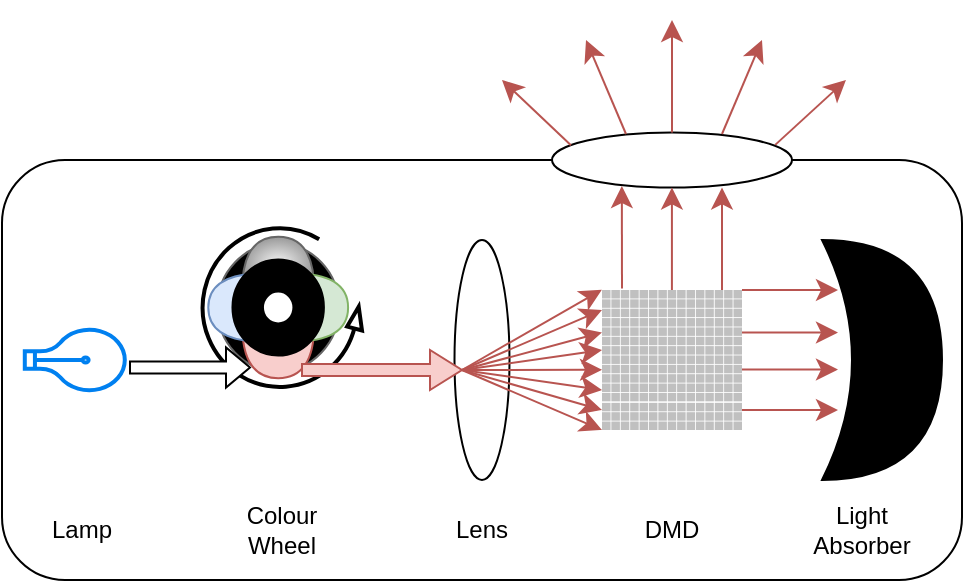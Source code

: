 <mxfile version="23.1.5" type="device">
  <diagram name="Page-1" id="7ckyVIcoCmXD5LLDwe86">
    <mxGraphModel dx="853" dy="554" grid="1" gridSize="10" guides="1" tooltips="1" connect="1" arrows="1" fold="1" page="1" pageScale="1" pageWidth="827" pageHeight="1169" math="0" shadow="0">
      <root>
        <mxCell id="0" />
        <mxCell id="1" parent="0" />
        <mxCell id="URmYxIS7b2s9HY18ItnS-73" value="" style="rounded=1;whiteSpace=wrap;html=1;fillColor=none;" vertex="1" parent="1">
          <mxGeometry x="40" y="280" width="480" height="210" as="geometry" />
        </mxCell>
        <mxCell id="URmYxIS7b2s9HY18ItnS-66" value="" style="group" vertex="1" connectable="0" parent="1">
          <mxGeometry x="140" y="313.75" width="80" height="80" as="geometry" />
        </mxCell>
        <mxCell id="URmYxIS7b2s9HY18ItnS-44" value="" style="ellipse;whiteSpace=wrap;html=1;fillColor=#000000;gradientColor=none;strokeColor=#666666;" vertex="1" parent="URmYxIS7b2s9HY18ItnS-66">
          <mxGeometry x="7.619" y="8" width="60.952" height="64" as="geometry" />
        </mxCell>
        <mxCell id="URmYxIS7b2s9HY18ItnS-56" value="" style="shape=xor;whiteSpace=wrap;html=1;rotation=90;fillColor=#f8cecc;strokeColor=#b85450;" vertex="1" parent="URmYxIS7b2s9HY18ItnS-66">
          <mxGeometry x="24.762" y="44" width="26.667" height="36" as="geometry" />
        </mxCell>
        <mxCell id="URmYxIS7b2s9HY18ItnS-60" value="" style="shape=xor;whiteSpace=wrap;html=1;rotation=90;flipV=1;flipH=1;fillColor=#f5f5f5;fontColor=#333333;strokeColor=#666666;gradientColor=#999999;gradientDirection=radial;" vertex="1" parent="URmYxIS7b2s9HY18ItnS-66">
          <mxGeometry x="24.762" width="26.667" height="36" as="geometry" />
        </mxCell>
        <mxCell id="URmYxIS7b2s9HY18ItnS-61" value="" style="shape=xor;whiteSpace=wrap;html=1;rotation=90;flipV=0;flipH=0;direction=south;fillColor=#dae8fc;strokeColor=#6c8ebf;" vertex="1" parent="URmYxIS7b2s9HY18ItnS-66">
          <mxGeometry y="26" width="34.286" height="28" as="geometry" />
        </mxCell>
        <mxCell id="URmYxIS7b2s9HY18ItnS-62" value="" style="shape=xor;whiteSpace=wrap;html=1;rotation=90;flipV=1;flipH=1;direction=south;fillColor=#d5e8d4;strokeColor=#82b366;" vertex="1" parent="URmYxIS7b2s9HY18ItnS-66">
          <mxGeometry x="41.905" y="26" width="34.286" height="28" as="geometry" />
        </mxCell>
        <mxCell id="URmYxIS7b2s9HY18ItnS-63" value="" style="ellipse;whiteSpace=wrap;html=1;fillStyle=solid;fillColor=#000000;" vertex="1" parent="URmYxIS7b2s9HY18ItnS-66">
          <mxGeometry x="15.238" y="16" width="45.714" height="48" as="geometry" />
        </mxCell>
        <mxCell id="URmYxIS7b2s9HY18ItnS-64" value="" style="ellipse;whiteSpace=wrap;html=1;fillStyle=auto;fillColor=#FFFFFF;" vertex="1" parent="URmYxIS7b2s9HY18ItnS-66">
          <mxGeometry x="30.476" y="32" width="15.238" height="16" as="geometry" />
        </mxCell>
        <mxCell id="URmYxIS7b2s9HY18ItnS-65" value="" style="verticalLabelPosition=bottom;html=1;verticalAlign=top;strokeWidth=2;shape=mxgraph.lean_mapping.physical_pull;pointerEvents=1;fillColor=#FFFFFF;" vertex="1" parent="URmYxIS7b2s9HY18ItnS-66">
          <mxGeometry width="80" height="80" as="geometry" />
        </mxCell>
        <mxCell id="URmYxIS7b2s9HY18ItnS-67" value="" style="html=1;verticalLabelPosition=bottom;align=center;labelBackgroundColor=#ffffff;verticalAlign=top;strokeWidth=2;strokeColor=#0080F0;shadow=0;dashed=0;shape=mxgraph.ios7.icons.lightbulb;rotation=90;" vertex="1" parent="1">
          <mxGeometry x="60" y="355" width="32.8" height="50" as="geometry" />
        </mxCell>
        <mxCell id="URmYxIS7b2s9HY18ItnS-68" value="" style="ellipse;whiteSpace=wrap;html=1;rotation=90;" vertex="1" parent="1">
          <mxGeometry x="220" y="366.25" width="120" height="27.5" as="geometry" />
        </mxCell>
        <mxCell id="URmYxIS7b2s9HY18ItnS-69" value="Lamp" style="text;html=1;align=center;verticalAlign=middle;whiteSpace=wrap;rounded=0;" vertex="1" parent="1">
          <mxGeometry x="50" y="450" width="60" height="30" as="geometry" />
        </mxCell>
        <mxCell id="URmYxIS7b2s9HY18ItnS-70" value="Colour&lt;br&gt;Wheel" style="text;html=1;align=center;verticalAlign=middle;whiteSpace=wrap;rounded=0;" vertex="1" parent="1">
          <mxGeometry x="150" y="450" width="60" height="30" as="geometry" />
        </mxCell>
        <mxCell id="URmYxIS7b2s9HY18ItnS-71" value="Lens" style="text;html=1;align=center;verticalAlign=middle;whiteSpace=wrap;rounded=0;" vertex="1" parent="1">
          <mxGeometry x="250" y="450" width="60" height="30" as="geometry" />
        </mxCell>
        <mxCell id="URmYxIS7b2s9HY18ItnS-72" value="" style="ellipse;whiteSpace=wrap;html=1;rotation=90;direction=south;" vertex="1" parent="1">
          <mxGeometry x="361.25" y="220" width="27.5" height="120" as="geometry" />
        </mxCell>
        <mxCell id="URmYxIS7b2s9HY18ItnS-74" value="DMD" style="text;html=1;align=center;verticalAlign=middle;whiteSpace=wrap;rounded=0;" vertex="1" parent="1">
          <mxGeometry x="345" y="450" width="60" height="30" as="geometry" />
        </mxCell>
        <mxCell id="URmYxIS7b2s9HY18ItnS-84" value="" style="group" vertex="1" connectable="0" parent="1">
          <mxGeometry x="340" y="345" width="70" height="70" as="geometry" />
        </mxCell>
        <mxCell id="URmYxIS7b2s9HY18ItnS-10" value="" style="group" vertex="1" connectable="0" parent="URmYxIS7b2s9HY18ItnS-84">
          <mxGeometry width="70" height="13.578" as="geometry" />
        </mxCell>
        <mxCell id="URmYxIS7b2s9HY18ItnS-5" value="" style="group" vertex="1" connectable="0" parent="URmYxIS7b2s9HY18ItnS-10">
          <mxGeometry width="27.727" height="13.578" as="geometry" />
        </mxCell>
        <mxCell id="URmYxIS7b2s9HY18ItnS-1" value="" style="html=1;verticalLabelPosition=bottom;labelBackgroundColor=#ffffff;verticalAlign=top;shadow=0;dashed=0;strokeWidth=1;shape=mxgraph.ios7ui.iconGrid;fillColor=#c0c0c0;gridSize=3,3;" vertex="1" parent="URmYxIS7b2s9HY18ItnS-5">
          <mxGeometry width="13.636" height="13.578" as="geometry" />
        </mxCell>
        <mxCell id="URmYxIS7b2s9HY18ItnS-2" value="" style="html=1;verticalLabelPosition=bottom;labelBackgroundColor=#ffffff;verticalAlign=top;shadow=0;dashed=0;strokeWidth=1;shape=mxgraph.ios7ui.iconGrid;fillColor=#c0c0c0;gridSize=3,3;" vertex="1" parent="URmYxIS7b2s9HY18ItnS-5">
          <mxGeometry x="14.091" width="13.636" height="13.578" as="geometry" />
        </mxCell>
        <mxCell id="URmYxIS7b2s9HY18ItnS-6" value="" style="group" vertex="1" connectable="0" parent="URmYxIS7b2s9HY18ItnS-10">
          <mxGeometry x="28.182" width="27.727" height="13.578" as="geometry" />
        </mxCell>
        <mxCell id="URmYxIS7b2s9HY18ItnS-3" value="" style="html=1;verticalLabelPosition=bottom;labelBackgroundColor=#ffffff;verticalAlign=top;shadow=0;dashed=0;strokeWidth=1;shape=mxgraph.ios7ui.iconGrid;fillColor=#c0c0c0;gridSize=3,3;" vertex="1" parent="URmYxIS7b2s9HY18ItnS-6">
          <mxGeometry width="13.636" height="13.578" as="geometry" />
        </mxCell>
        <mxCell id="URmYxIS7b2s9HY18ItnS-4" value="" style="html=1;verticalLabelPosition=bottom;labelBackgroundColor=#ffffff;verticalAlign=top;shadow=0;dashed=0;strokeWidth=1;shape=mxgraph.ios7ui.iconGrid;fillColor=#c0c0c0;gridSize=3,3;" vertex="1" parent="URmYxIS7b2s9HY18ItnS-6">
          <mxGeometry x="14.091" width="13.636" height="13.578" as="geometry" />
        </mxCell>
        <mxCell id="URmYxIS7b2s9HY18ItnS-8" value="" style="html=1;verticalLabelPosition=bottom;labelBackgroundColor=#ffffff;verticalAlign=top;shadow=0;dashed=0;strokeWidth=1;shape=mxgraph.ios7ui.iconGrid;fillColor=#c0c0c0;gridSize=3,3;" vertex="1" parent="URmYxIS7b2s9HY18ItnS-10">
          <mxGeometry x="56.364" width="13.636" height="13.578" as="geometry" />
        </mxCell>
        <mxCell id="URmYxIS7b2s9HY18ItnS-11" value="" style="group" vertex="1" connectable="0" parent="URmYxIS7b2s9HY18ItnS-84">
          <mxGeometry y="14.03" width="70" height="13.578" as="geometry" />
        </mxCell>
        <mxCell id="URmYxIS7b2s9HY18ItnS-12" value="" style="group" vertex="1" connectable="0" parent="URmYxIS7b2s9HY18ItnS-11">
          <mxGeometry width="27.727" height="13.578" as="geometry" />
        </mxCell>
        <mxCell id="URmYxIS7b2s9HY18ItnS-13" value="" style="html=1;verticalLabelPosition=bottom;labelBackgroundColor=#ffffff;verticalAlign=top;shadow=0;dashed=0;strokeWidth=1;shape=mxgraph.ios7ui.iconGrid;fillColor=#c0c0c0;gridSize=3,3;" vertex="1" parent="URmYxIS7b2s9HY18ItnS-12">
          <mxGeometry width="13.636" height="13.578" as="geometry" />
        </mxCell>
        <mxCell id="URmYxIS7b2s9HY18ItnS-14" value="" style="html=1;verticalLabelPosition=bottom;labelBackgroundColor=#ffffff;verticalAlign=top;shadow=0;dashed=0;strokeWidth=1;shape=mxgraph.ios7ui.iconGrid;fillColor=#c0c0c0;gridSize=3,3;" vertex="1" parent="URmYxIS7b2s9HY18ItnS-12">
          <mxGeometry x="14.091" width="13.636" height="13.578" as="geometry" />
        </mxCell>
        <mxCell id="URmYxIS7b2s9HY18ItnS-15" value="" style="group" vertex="1" connectable="0" parent="URmYxIS7b2s9HY18ItnS-11">
          <mxGeometry x="28.182" width="27.727" height="13.578" as="geometry" />
        </mxCell>
        <mxCell id="URmYxIS7b2s9HY18ItnS-16" value="" style="html=1;verticalLabelPosition=bottom;labelBackgroundColor=#ffffff;verticalAlign=top;shadow=0;dashed=0;strokeWidth=1;shape=mxgraph.ios7ui.iconGrid;fillColor=#c0c0c0;gridSize=3,3;" vertex="1" parent="URmYxIS7b2s9HY18ItnS-15">
          <mxGeometry width="13.636" height="13.578" as="geometry" />
        </mxCell>
        <mxCell id="URmYxIS7b2s9HY18ItnS-17" value="" style="html=1;verticalLabelPosition=bottom;labelBackgroundColor=#ffffff;verticalAlign=top;shadow=0;dashed=0;strokeWidth=1;shape=mxgraph.ios7ui.iconGrid;fillColor=#c0c0c0;gridSize=3,3;" vertex="1" parent="URmYxIS7b2s9HY18ItnS-15">
          <mxGeometry x="14.091" width="13.636" height="13.578" as="geometry" />
        </mxCell>
        <mxCell id="URmYxIS7b2s9HY18ItnS-18" value="" style="html=1;verticalLabelPosition=bottom;labelBackgroundColor=#ffffff;verticalAlign=top;shadow=0;dashed=0;strokeWidth=1;shape=mxgraph.ios7ui.iconGrid;fillColor=#c0c0c0;gridSize=3,3;" vertex="1" parent="URmYxIS7b2s9HY18ItnS-11">
          <mxGeometry x="56.364" width="13.636" height="13.578" as="geometry" />
        </mxCell>
        <mxCell id="URmYxIS7b2s9HY18ItnS-19" value="" style="group" vertex="1" connectable="0" parent="URmYxIS7b2s9HY18ItnS-84">
          <mxGeometry y="28.06" width="70" height="13.578" as="geometry" />
        </mxCell>
        <mxCell id="URmYxIS7b2s9HY18ItnS-20" value="" style="group" vertex="1" connectable="0" parent="URmYxIS7b2s9HY18ItnS-19">
          <mxGeometry width="27.727" height="13.578" as="geometry" />
        </mxCell>
        <mxCell id="URmYxIS7b2s9HY18ItnS-21" value="" style="html=1;verticalLabelPosition=bottom;labelBackgroundColor=#ffffff;verticalAlign=top;shadow=0;dashed=0;strokeWidth=1;shape=mxgraph.ios7ui.iconGrid;fillColor=#c0c0c0;gridSize=3,3;" vertex="1" parent="URmYxIS7b2s9HY18ItnS-20">
          <mxGeometry width="13.636" height="13.578" as="geometry" />
        </mxCell>
        <mxCell id="URmYxIS7b2s9HY18ItnS-22" value="" style="html=1;verticalLabelPosition=bottom;labelBackgroundColor=#ffffff;verticalAlign=top;shadow=0;dashed=0;strokeWidth=1;shape=mxgraph.ios7ui.iconGrid;fillColor=#c0c0c0;gridSize=3,3;" vertex="1" parent="URmYxIS7b2s9HY18ItnS-20">
          <mxGeometry x="14.091" width="13.636" height="13.578" as="geometry" />
        </mxCell>
        <mxCell id="URmYxIS7b2s9HY18ItnS-23" value="" style="group" vertex="1" connectable="0" parent="URmYxIS7b2s9HY18ItnS-19">
          <mxGeometry x="28.182" width="27.727" height="13.578" as="geometry" />
        </mxCell>
        <mxCell id="URmYxIS7b2s9HY18ItnS-24" value="" style="html=1;verticalLabelPosition=bottom;labelBackgroundColor=#ffffff;verticalAlign=top;shadow=0;dashed=0;strokeWidth=1;shape=mxgraph.ios7ui.iconGrid;fillColor=#c0c0c0;gridSize=3,3;" vertex="1" parent="URmYxIS7b2s9HY18ItnS-23">
          <mxGeometry width="13.636" height="13.578" as="geometry" />
        </mxCell>
        <mxCell id="URmYxIS7b2s9HY18ItnS-25" value="" style="html=1;verticalLabelPosition=bottom;labelBackgroundColor=#ffffff;verticalAlign=top;shadow=0;dashed=0;strokeWidth=1;shape=mxgraph.ios7ui.iconGrid;fillColor=#c0c0c0;gridSize=3,3;" vertex="1" parent="URmYxIS7b2s9HY18ItnS-23">
          <mxGeometry x="14.091" width="13.636" height="13.578" as="geometry" />
        </mxCell>
        <mxCell id="URmYxIS7b2s9HY18ItnS-26" value="" style="html=1;verticalLabelPosition=bottom;labelBackgroundColor=#ffffff;verticalAlign=top;shadow=0;dashed=0;strokeWidth=1;shape=mxgraph.ios7ui.iconGrid;fillColor=#c0c0c0;gridSize=3,3;" vertex="1" parent="URmYxIS7b2s9HY18ItnS-19">
          <mxGeometry x="56.364" width="13.636" height="13.578" as="geometry" />
        </mxCell>
        <mxCell id="URmYxIS7b2s9HY18ItnS-27" value="" style="group" vertex="1" connectable="0" parent="URmYxIS7b2s9HY18ItnS-84">
          <mxGeometry y="42.091" width="70" height="13.578" as="geometry" />
        </mxCell>
        <mxCell id="URmYxIS7b2s9HY18ItnS-28" value="" style="group" vertex="1" connectable="0" parent="URmYxIS7b2s9HY18ItnS-27">
          <mxGeometry width="27.727" height="13.578" as="geometry" />
        </mxCell>
        <mxCell id="URmYxIS7b2s9HY18ItnS-29" value="" style="html=1;verticalLabelPosition=bottom;labelBackgroundColor=#ffffff;verticalAlign=top;shadow=0;dashed=0;strokeWidth=1;shape=mxgraph.ios7ui.iconGrid;fillColor=#c0c0c0;gridSize=3,3;" vertex="1" parent="URmYxIS7b2s9HY18ItnS-28">
          <mxGeometry width="13.636" height="13.578" as="geometry" />
        </mxCell>
        <mxCell id="URmYxIS7b2s9HY18ItnS-30" value="" style="html=1;verticalLabelPosition=bottom;labelBackgroundColor=#ffffff;verticalAlign=top;shadow=0;dashed=0;strokeWidth=1;shape=mxgraph.ios7ui.iconGrid;fillColor=#c0c0c0;gridSize=3,3;" vertex="1" parent="URmYxIS7b2s9HY18ItnS-28">
          <mxGeometry x="14.091" width="13.636" height="13.578" as="geometry" />
        </mxCell>
        <mxCell id="URmYxIS7b2s9HY18ItnS-31" value="" style="group" vertex="1" connectable="0" parent="URmYxIS7b2s9HY18ItnS-27">
          <mxGeometry x="28.182" width="27.727" height="13.578" as="geometry" />
        </mxCell>
        <mxCell id="URmYxIS7b2s9HY18ItnS-32" value="" style="html=1;verticalLabelPosition=bottom;labelBackgroundColor=#ffffff;verticalAlign=top;shadow=0;dashed=0;strokeWidth=1;shape=mxgraph.ios7ui.iconGrid;fillColor=#c0c0c0;gridSize=3,3;" vertex="1" parent="URmYxIS7b2s9HY18ItnS-31">
          <mxGeometry width="13.636" height="13.578" as="geometry" />
        </mxCell>
        <mxCell id="URmYxIS7b2s9HY18ItnS-33" value="" style="html=1;verticalLabelPosition=bottom;labelBackgroundColor=#ffffff;verticalAlign=top;shadow=0;dashed=0;strokeWidth=1;shape=mxgraph.ios7ui.iconGrid;fillColor=#c0c0c0;gridSize=3,3;" vertex="1" parent="URmYxIS7b2s9HY18ItnS-31">
          <mxGeometry x="14.091" width="13.636" height="13.578" as="geometry" />
        </mxCell>
        <mxCell id="URmYxIS7b2s9HY18ItnS-34" value="" style="html=1;verticalLabelPosition=bottom;labelBackgroundColor=#ffffff;verticalAlign=top;shadow=0;dashed=0;strokeWidth=1;shape=mxgraph.ios7ui.iconGrid;fillColor=#c0c0c0;gridSize=3,3;" vertex="1" parent="URmYxIS7b2s9HY18ItnS-27">
          <mxGeometry x="56.364" width="13.636" height="13.578" as="geometry" />
        </mxCell>
        <mxCell id="URmYxIS7b2s9HY18ItnS-76" value="" style="group" vertex="1" connectable="0" parent="URmYxIS7b2s9HY18ItnS-84">
          <mxGeometry y="56.422" width="70" height="13.578" as="geometry" />
        </mxCell>
        <mxCell id="URmYxIS7b2s9HY18ItnS-77" value="" style="group" vertex="1" connectable="0" parent="URmYxIS7b2s9HY18ItnS-76">
          <mxGeometry width="27.727" height="13.578" as="geometry" />
        </mxCell>
        <mxCell id="URmYxIS7b2s9HY18ItnS-78" value="" style="html=1;verticalLabelPosition=bottom;labelBackgroundColor=#ffffff;verticalAlign=top;shadow=0;dashed=0;strokeWidth=1;shape=mxgraph.ios7ui.iconGrid;fillColor=#c0c0c0;gridSize=3,3;" vertex="1" parent="URmYxIS7b2s9HY18ItnS-77">
          <mxGeometry width="13.636" height="13.578" as="geometry" />
        </mxCell>
        <mxCell id="URmYxIS7b2s9HY18ItnS-79" value="" style="html=1;verticalLabelPosition=bottom;labelBackgroundColor=#ffffff;verticalAlign=top;shadow=0;dashed=0;strokeWidth=1;shape=mxgraph.ios7ui.iconGrid;fillColor=#c0c0c0;gridSize=3,3;" vertex="1" parent="URmYxIS7b2s9HY18ItnS-77">
          <mxGeometry x="14.091" width="13.636" height="13.578" as="geometry" />
        </mxCell>
        <mxCell id="URmYxIS7b2s9HY18ItnS-80" value="" style="group" vertex="1" connectable="0" parent="URmYxIS7b2s9HY18ItnS-76">
          <mxGeometry x="28.182" width="27.727" height="13.578" as="geometry" />
        </mxCell>
        <mxCell id="URmYxIS7b2s9HY18ItnS-81" value="" style="html=1;verticalLabelPosition=bottom;labelBackgroundColor=#ffffff;verticalAlign=top;shadow=0;dashed=0;strokeWidth=1;shape=mxgraph.ios7ui.iconGrid;fillColor=#c0c0c0;gridSize=3,3;" vertex="1" parent="URmYxIS7b2s9HY18ItnS-80">
          <mxGeometry width="13.636" height="13.578" as="geometry" />
        </mxCell>
        <mxCell id="URmYxIS7b2s9HY18ItnS-82" value="" style="html=1;verticalLabelPosition=bottom;labelBackgroundColor=#ffffff;verticalAlign=top;shadow=0;dashed=0;strokeWidth=1;shape=mxgraph.ios7ui.iconGrid;fillColor=#c0c0c0;gridSize=3,3;" vertex="1" parent="URmYxIS7b2s9HY18ItnS-80">
          <mxGeometry x="14.091" width="13.636" height="13.578" as="geometry" />
        </mxCell>
        <mxCell id="URmYxIS7b2s9HY18ItnS-83" value="" style="html=1;verticalLabelPosition=bottom;labelBackgroundColor=#ffffff;verticalAlign=top;shadow=0;dashed=0;strokeWidth=1;shape=mxgraph.ios7ui.iconGrid;fillColor=#c0c0c0;gridSize=3,3;" vertex="1" parent="URmYxIS7b2s9HY18ItnS-76">
          <mxGeometry x="56.364" width="13.636" height="13.578" as="geometry" />
        </mxCell>
        <mxCell id="URmYxIS7b2s9HY18ItnS-89" value="" style="shape=singleArrow;whiteSpace=wrap;html=1;" vertex="1" parent="1">
          <mxGeometry x="104" y="373.75" width="60" height="20" as="geometry" />
        </mxCell>
        <mxCell id="URmYxIS7b2s9HY18ItnS-90" value="" style="shape=singleArrow;whiteSpace=wrap;html=1;fillColor=#f8cecc;strokeColor=#b85450;" vertex="1" parent="1">
          <mxGeometry x="190" y="375" width="80" height="20" as="geometry" />
        </mxCell>
        <mxCell id="URmYxIS7b2s9HY18ItnS-91" value="" style="elbow=horizontal;endArrow=classic;html=1;rounded=0;endSize=8;startSize=8;exitX=1;exitY=0.5;exitDx=0;exitDy=0;entryX=-0.007;entryY=-0.007;entryDx=0;entryDy=0;entryPerimeter=0;exitPerimeter=0;fillColor=#f8cecc;strokeColor=#b85450;" edge="1" parent="1" source="URmYxIS7b2s9HY18ItnS-90" target="URmYxIS7b2s9HY18ItnS-1">
          <mxGeometry width="50" height="50" relative="1" as="geometry">
            <mxPoint x="300" y="378.75" as="sourcePoint" />
            <mxPoint x="330" y="330" as="targetPoint" />
          </mxGeometry>
        </mxCell>
        <mxCell id="URmYxIS7b2s9HY18ItnS-93" value="" style="elbow=horizontal;endArrow=classic;html=1;rounded=0;endSize=8;startSize=8;exitX=1;exitY=0.5;exitDx=0;exitDy=0;entryX=-0.007;entryY=-0.007;entryDx=0;entryDy=0;entryPerimeter=0;exitPerimeter=0;fillColor=#f8cecc;strokeColor=#b85450;" edge="1" parent="1" source="URmYxIS7b2s9HY18ItnS-90">
          <mxGeometry width="50" height="50" relative="1" as="geometry">
            <mxPoint x="292" y="355" as="sourcePoint" />
            <mxPoint x="340" y="355" as="targetPoint" />
          </mxGeometry>
        </mxCell>
        <mxCell id="URmYxIS7b2s9HY18ItnS-94" value="" style="elbow=horizontal;endArrow=classic;html=1;rounded=0;endSize=8;startSize=8;exitX=1;exitY=0.5;exitDx=0;exitDy=0;entryX=-0.007;entryY=-0.007;entryDx=0;entryDy=0;entryPerimeter=0;exitPerimeter=0;fillColor=#f8cecc;strokeColor=#b85450;" edge="1" parent="1" source="URmYxIS7b2s9HY18ItnS-90">
          <mxGeometry width="50" height="50" relative="1" as="geometry">
            <mxPoint x="292" y="366.25" as="sourcePoint" />
            <mxPoint x="340" y="366.25" as="targetPoint" />
          </mxGeometry>
        </mxCell>
        <mxCell id="URmYxIS7b2s9HY18ItnS-95" value="" style="elbow=horizontal;endArrow=classic;html=1;rounded=0;endSize=8;startSize=8;entryX=-0.007;entryY=-0.007;entryDx=0;entryDy=0;entryPerimeter=0;fillColor=#f8cecc;strokeColor=#b85450;exitX=1;exitY=0.5;exitDx=0;exitDy=0;exitPerimeter=0;" edge="1" parent="1" source="URmYxIS7b2s9HY18ItnS-90">
          <mxGeometry width="50" height="50" relative="1" as="geometry">
            <mxPoint x="292" y="375" as="sourcePoint" />
            <mxPoint x="340" y="375" as="targetPoint" />
          </mxGeometry>
        </mxCell>
        <mxCell id="URmYxIS7b2s9HY18ItnS-96" value="" style="elbow=horizontal;endArrow=classic;html=1;rounded=0;endSize=8;startSize=8;exitX=1;exitY=0.5;exitDx=0;exitDy=0;entryX=-0.007;entryY=-0.007;entryDx=0;entryDy=0;entryPerimeter=0;exitPerimeter=0;fillColor=#f8cecc;strokeColor=#b85450;" edge="1" parent="1" source="URmYxIS7b2s9HY18ItnS-90">
          <mxGeometry width="50" height="50" relative="1" as="geometry">
            <mxPoint x="292" y="384.89" as="sourcePoint" />
            <mxPoint x="340" y="384.89" as="targetPoint" />
          </mxGeometry>
        </mxCell>
        <mxCell id="URmYxIS7b2s9HY18ItnS-97" value="" style="elbow=horizontal;endArrow=classic;html=1;rounded=0;endSize=8;startSize=8;exitX=1;exitY=0.5;exitDx=0;exitDy=0;entryX=-0.007;entryY=-0.007;entryDx=0;entryDy=0;entryPerimeter=0;exitPerimeter=0;fillColor=#f8cecc;strokeColor=#b85450;" edge="1" parent="1" source="URmYxIS7b2s9HY18ItnS-90">
          <mxGeometry width="50" height="50" relative="1" as="geometry">
            <mxPoint x="292" y="395" as="sourcePoint" />
            <mxPoint x="340" y="395" as="targetPoint" />
          </mxGeometry>
        </mxCell>
        <mxCell id="URmYxIS7b2s9HY18ItnS-98" value="" style="elbow=horizontal;endArrow=classic;html=1;rounded=0;endSize=8;startSize=8;exitX=1;exitY=0.5;exitDx=0;exitDy=0;entryX=-0.007;entryY=-0.007;entryDx=0;entryDy=0;entryPerimeter=0;exitPerimeter=0;fillColor=#f8cecc;strokeColor=#b85450;" edge="1" parent="1" source="URmYxIS7b2s9HY18ItnS-90">
          <mxGeometry width="50" height="50" relative="1" as="geometry">
            <mxPoint x="292" y="405" as="sourcePoint" />
            <mxPoint x="340" y="405" as="targetPoint" />
          </mxGeometry>
        </mxCell>
        <mxCell id="URmYxIS7b2s9HY18ItnS-99" value="" style="elbow=horizontal;endArrow=classic;html=1;rounded=0;endSize=8;startSize=8;exitX=1;exitY=0.5;exitDx=0;exitDy=0;entryX=-0.007;entryY=-0.007;entryDx=0;entryDy=0;entryPerimeter=0;exitPerimeter=0;fillColor=#f8cecc;strokeColor=#b85450;" edge="1" parent="1" source="URmYxIS7b2s9HY18ItnS-90">
          <mxGeometry width="50" height="50" relative="1" as="geometry">
            <mxPoint x="292" y="415" as="sourcePoint" />
            <mxPoint x="340" y="415" as="targetPoint" />
          </mxGeometry>
        </mxCell>
        <mxCell id="URmYxIS7b2s9HY18ItnS-100" value="" style="shape=xor;whiteSpace=wrap;html=1;fillColor=#000000;" vertex="1" parent="1">
          <mxGeometry x="450" y="320" width="60" height="120" as="geometry" />
        </mxCell>
        <mxCell id="URmYxIS7b2s9HY18ItnS-101" value="" style="elbow=horizontal;endArrow=classic;html=1;rounded=0;endSize=8;startSize=8;exitX=0.206;exitY=0.074;exitDx=0;exitDy=0;entryX=-0.007;entryY=-0.007;entryDx=0;entryDy=0;entryPerimeter=0;exitPerimeter=0;fillColor=#f8cecc;strokeColor=#b85450;" edge="1" parent="1">
          <mxGeometry width="50" height="50" relative="1" as="geometry">
            <mxPoint x="410" y="345" as="sourcePoint" />
            <mxPoint x="458" y="345" as="targetPoint" />
          </mxGeometry>
        </mxCell>
        <mxCell id="URmYxIS7b2s9HY18ItnS-102" value="" style="elbow=horizontal;endArrow=classic;html=1;rounded=0;endSize=8;startSize=8;exitX=0.206;exitY=0.074;exitDx=0;exitDy=0;entryX=-0.007;entryY=-0.007;entryDx=0;entryDy=0;entryPerimeter=0;exitPerimeter=0;fillColor=#f8cecc;strokeColor=#b85450;" edge="1" parent="1">
          <mxGeometry width="50" height="50" relative="1" as="geometry">
            <mxPoint x="410" y="366.25" as="sourcePoint" />
            <mxPoint x="458" y="366.25" as="targetPoint" />
          </mxGeometry>
        </mxCell>
        <mxCell id="URmYxIS7b2s9HY18ItnS-103" value="" style="elbow=horizontal;endArrow=classic;html=1;rounded=0;endSize=8;startSize=8;exitX=0.206;exitY=0.074;exitDx=0;exitDy=0;entryX=-0.007;entryY=-0.007;entryDx=0;entryDy=0;entryPerimeter=0;exitPerimeter=0;fillColor=#f8cecc;strokeColor=#b85450;" edge="1" parent="1">
          <mxGeometry width="50" height="50" relative="1" as="geometry">
            <mxPoint x="410" y="384.77" as="sourcePoint" />
            <mxPoint x="458" y="384.77" as="targetPoint" />
          </mxGeometry>
        </mxCell>
        <mxCell id="URmYxIS7b2s9HY18ItnS-104" value="" style="elbow=horizontal;endArrow=classic;html=1;rounded=0;endSize=8;startSize=8;exitX=0.206;exitY=0.074;exitDx=0;exitDy=0;entryX=-0.007;entryY=-0.007;entryDx=0;entryDy=0;entryPerimeter=0;exitPerimeter=0;fillColor=#f8cecc;strokeColor=#b85450;" edge="1" parent="1">
          <mxGeometry width="50" height="50" relative="1" as="geometry">
            <mxPoint x="410" y="405" as="sourcePoint" />
            <mxPoint x="458" y="405" as="targetPoint" />
          </mxGeometry>
        </mxCell>
        <mxCell id="URmYxIS7b2s9HY18ItnS-109" value="" style="elbow=horizontal;endArrow=classic;html=1;rounded=0;endSize=8;startSize=8;exitX=0.313;exitY=-0.054;exitDx=0;exitDy=0;entryX=0.709;entryY=0.027;entryDx=0;entryDy=0;entryPerimeter=0;exitPerimeter=0;fillColor=#f8cecc;strokeColor=#b85450;" edge="1" parent="1" target="URmYxIS7b2s9HY18ItnS-72">
          <mxGeometry width="50" height="50" relative="1" as="geometry">
            <mxPoint x="349.998" y="344.267" as="sourcePoint" />
            <mxPoint x="383.73" y="320" as="targetPoint" />
          </mxGeometry>
        </mxCell>
        <mxCell id="URmYxIS7b2s9HY18ItnS-113" value="" style="elbow=horizontal;endArrow=classic;html=1;rounded=0;endSize=8;startSize=8;exitX=0.313;exitY=-0.054;exitDx=0;exitDy=0;entryX=0.709;entryY=0.027;entryDx=0;entryDy=0;entryPerimeter=0;exitPerimeter=0;fillColor=#f8cecc;strokeColor=#b85450;" edge="1" parent="1">
          <mxGeometry width="50" height="50" relative="1" as="geometry">
            <mxPoint x="374.958" y="344.997" as="sourcePoint" />
            <mxPoint x="374.96" y="293.73" as="targetPoint" />
          </mxGeometry>
        </mxCell>
        <mxCell id="URmYxIS7b2s9HY18ItnS-114" value="" style="elbow=horizontal;endArrow=classic;html=1;rounded=0;endSize=8;startSize=8;exitX=0.313;exitY=-0.054;exitDx=0;exitDy=0;entryX=0.709;entryY=0.027;entryDx=0;entryDy=0;entryPerimeter=0;exitPerimeter=0;fillColor=#f8cecc;strokeColor=#b85450;" edge="1" parent="1">
          <mxGeometry width="50" height="50" relative="1" as="geometry">
            <mxPoint x="399.998" y="344.997" as="sourcePoint" />
            <mxPoint x="400" y="293.73" as="targetPoint" />
          </mxGeometry>
        </mxCell>
        <mxCell id="URmYxIS7b2s9HY18ItnS-124" value="" style="elbow=horizontal;endArrow=classic;html=1;rounded=0;endSize=8;startSize=8;fillColor=#f8cecc;strokeColor=#b85450;exitX=0.5;exitY=1;exitDx=0;exitDy=0;" edge="1" parent="1" source="URmYxIS7b2s9HY18ItnS-72">
          <mxGeometry width="50" height="50" relative="1" as="geometry">
            <mxPoint x="388.75" y="247" as="sourcePoint" />
            <mxPoint x="375" y="210" as="targetPoint" />
          </mxGeometry>
        </mxCell>
        <mxCell id="URmYxIS7b2s9HY18ItnS-128" value="Light&lt;br&gt;Absorber" style="text;html=1;align=center;verticalAlign=middle;whiteSpace=wrap;rounded=0;" vertex="1" parent="1">
          <mxGeometry x="440" y="450" width="60" height="30" as="geometry" />
        </mxCell>
        <mxCell id="URmYxIS7b2s9HY18ItnS-129" value="" style="group" vertex="1" connectable="0" parent="1">
          <mxGeometry x="400" y="220" width="62" height="47" as="geometry" />
        </mxCell>
        <mxCell id="URmYxIS7b2s9HY18ItnS-125" value="" style="elbow=horizontal;endArrow=classic;html=1;rounded=0;endSize=8;startSize=8;fillColor=#f8cecc;strokeColor=#b85450;exitX=0.07;exitY=0.775;exitDx=0;exitDy=0;exitPerimeter=0;" edge="1" parent="URmYxIS7b2s9HY18ItnS-129" source="URmYxIS7b2s9HY18ItnS-72">
          <mxGeometry width="50" height="50" relative="1" as="geometry">
            <mxPoint x="30" y="50" as="sourcePoint" />
            <mxPoint x="62" y="20" as="targetPoint" />
          </mxGeometry>
        </mxCell>
        <mxCell id="URmYxIS7b2s9HY18ItnS-126" value="" style="elbow=horizontal;endArrow=classic;html=1;rounded=0;endSize=8;startSize=8;fillColor=#f8cecc;strokeColor=#b85450;exitX=0.711;exitY=0.968;exitDx=0;exitDy=0;exitPerimeter=0;" edge="1" parent="URmYxIS7b2s9HY18ItnS-129">
          <mxGeometry width="50" height="50" relative="1" as="geometry">
            <mxPoint y="47" as="sourcePoint" />
            <mxPoint x="20" as="targetPoint" />
          </mxGeometry>
        </mxCell>
        <mxCell id="URmYxIS7b2s9HY18ItnS-130" value="" style="group;flipH=1;" vertex="1" connectable="0" parent="1">
          <mxGeometry x="290" y="220" width="62" height="47" as="geometry" />
        </mxCell>
        <mxCell id="URmYxIS7b2s9HY18ItnS-131" value="" style="elbow=horizontal;endArrow=classic;html=1;rounded=0;endSize=8;startSize=8;fillColor=#f8cecc;strokeColor=#b85450;exitX=0.921;exitY=0.769;exitDx=0;exitDy=0;exitPerimeter=0;" edge="1" parent="URmYxIS7b2s9HY18ItnS-130" source="URmYxIS7b2s9HY18ItnS-72">
          <mxGeometry width="50" height="50" relative="1" as="geometry">
            <mxPoint x="32" y="50" as="sourcePoint" />
            <mxPoint y="20" as="targetPoint" />
          </mxGeometry>
        </mxCell>
        <mxCell id="URmYxIS7b2s9HY18ItnS-132" value="" style="elbow=horizontal;endArrow=classic;html=1;rounded=0;endSize=8;startSize=8;fillColor=#f8cecc;strokeColor=#b85450;exitX=0.711;exitY=0.968;exitDx=0;exitDy=0;exitPerimeter=0;" edge="1" parent="URmYxIS7b2s9HY18ItnS-130">
          <mxGeometry width="50" height="50" relative="1" as="geometry">
            <mxPoint x="62" y="47" as="sourcePoint" />
            <mxPoint x="42" as="targetPoint" />
          </mxGeometry>
        </mxCell>
      </root>
    </mxGraphModel>
  </diagram>
</mxfile>
